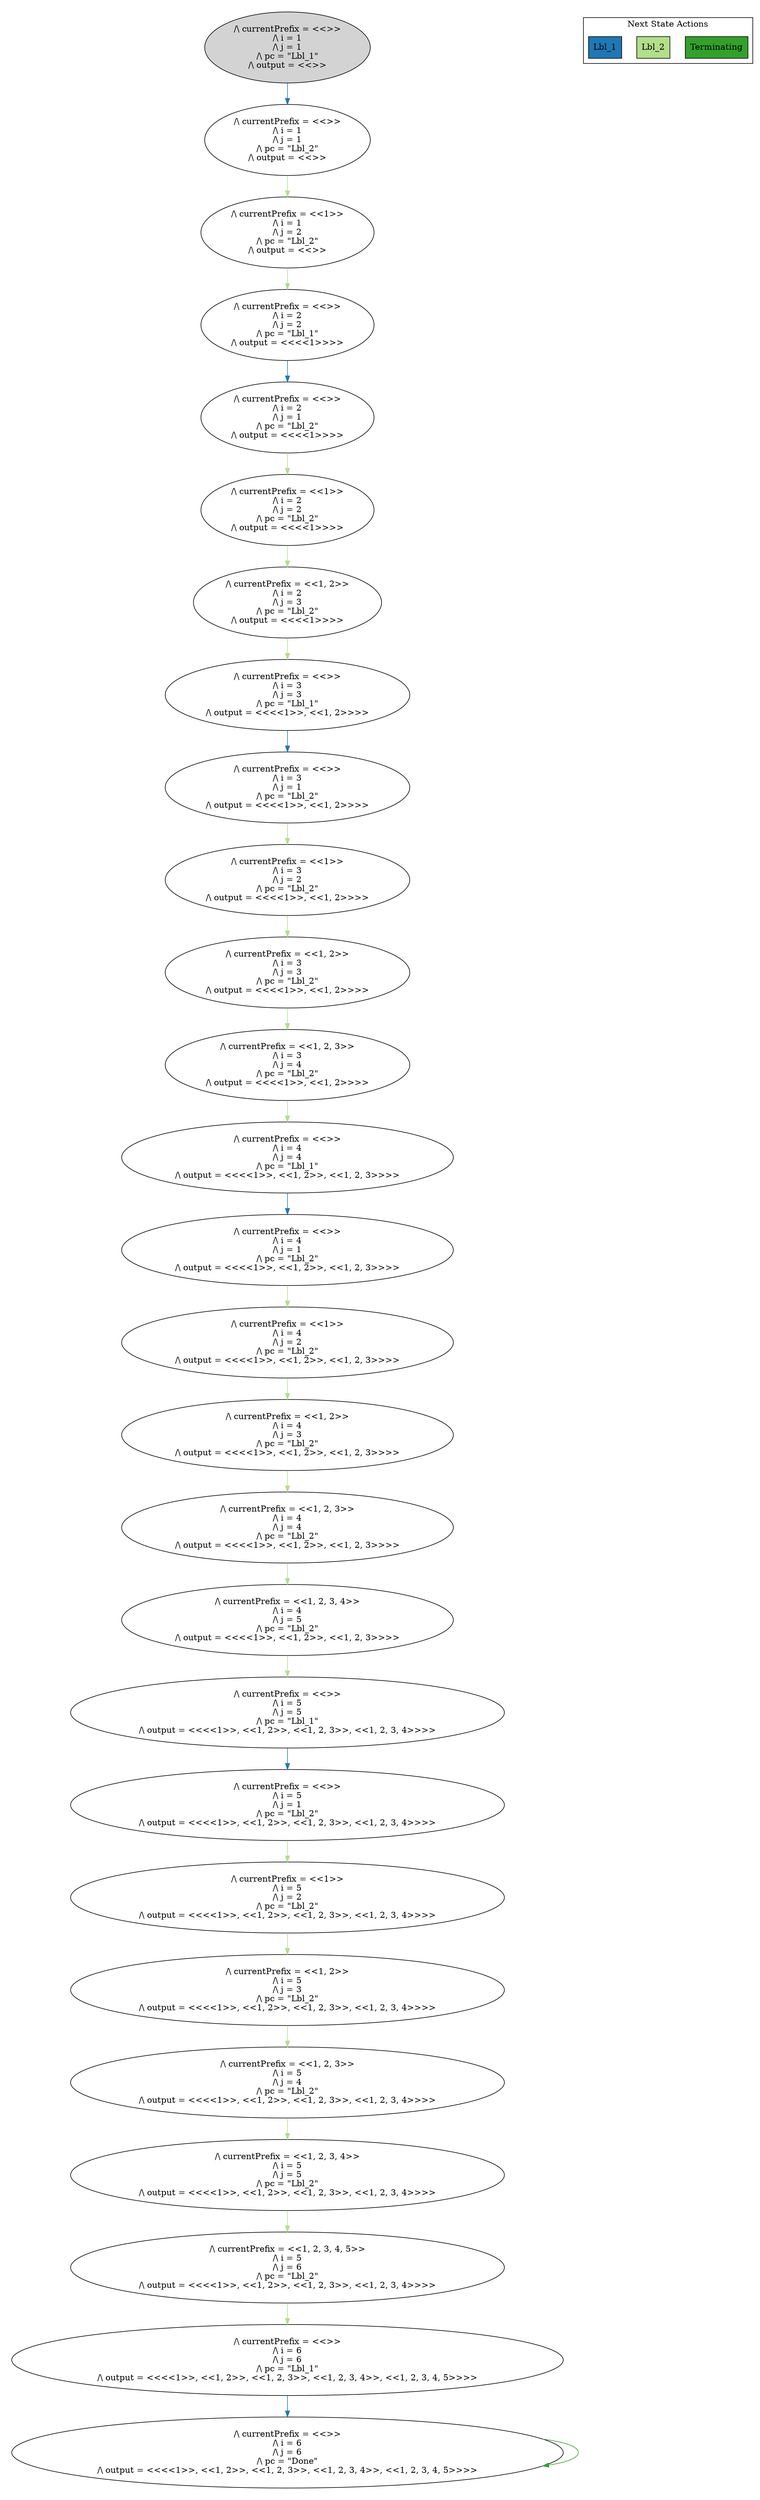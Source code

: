 strict digraph DiskGraph {
edge [colorscheme="paired12"]
nodesep=0.35;
subgraph cluster_graph {
color="white";
-4041233954685678074 [label="/\\ currentPrefix = <<>>\n/\\ i = 1\n/\\ j = 1\n/\\ pc = \"Lbl_1\"\n/\\ output = <<>>",style = filled]
-4041233954685678074 -> -5797618775337640871 [label="",color="2",fontcolor="2"];
-5797618775337640871 [label="/\\ currentPrefix = <<>>\n/\\ i = 1\n/\\ j = 1\n/\\ pc = \"Lbl_2\"\n/\\ output = <<>>"];
-5797618775337640871 -> -3721845063309918407 [label="",color="3",fontcolor="3"];
-3721845063309918407 [label="/\\ currentPrefix = <<1>>\n/\\ i = 1\n/\\ j = 2\n/\\ pc = \"Lbl_2\"\n/\\ output = <<>>"];
-3721845063309918407 -> -1927403415182800139 [label="",color="3",fontcolor="3"];
-1927403415182800139 [label="/\\ currentPrefix = <<>>\n/\\ i = 2\n/\\ j = 2\n/\\ pc = \"Lbl_1\"\n/\\ output = <<<<1>>>>"];
-1927403415182800139 -> -3804818557925451356 [label="",color="2",fontcolor="2"];
-3804818557925451356 [label="/\\ currentPrefix = <<>>\n/\\ i = 2\n/\\ j = 1\n/\\ pc = \"Lbl_2\"\n/\\ output = <<<<1>>>>"];
-3804818557925451356 -> 8241608180008718090 [label="",color="3",fontcolor="3"];
8241608180008718090 [label="/\\ currentPrefix = <<1>>\n/\\ i = 2\n/\\ j = 2\n/\\ pc = \"Lbl_2\"\n/\\ output = <<<<1>>>>"];
8241608180008718090 -> -7500246922902613186 [label="",color="3",fontcolor="3"];
-7500246922902613186 [label="/\\ currentPrefix = <<1, 2>>\n/\\ i = 2\n/\\ j = 3\n/\\ pc = \"Lbl_2\"\n/\\ output = <<<<1>>>>"];
-7500246922902613186 -> -554281770076850559 [label="",color="3",fontcolor="3"];
-554281770076850559 [label="/\\ currentPrefix = <<>>\n/\\ i = 3\n/\\ j = 3\n/\\ pc = \"Lbl_1\"\n/\\ output = <<<<1>>, <<1, 2>>>>"];
-554281770076850559 -> 5570057948365997676 [label="",color="2",fontcolor="2"];
5570057948365997676 [label="/\\ currentPrefix = <<>>\n/\\ i = 3\n/\\ j = 1\n/\\ pc = \"Lbl_2\"\n/\\ output = <<<<1>>, <<1, 2>>>>"];
5570057948365997676 -> -452699548554391629 [label="",color="3",fontcolor="3"];
-452699548554391629 [label="/\\ currentPrefix = <<1>>\n/\\ i = 3\n/\\ j = 2\n/\\ pc = \"Lbl_2\"\n/\\ output = <<<<1>>, <<1, 2>>>>"];
-452699548554391629 -> -2843252838821177396 [label="",color="3",fontcolor="3"];
-2843252838821177396 [label="/\\ currentPrefix = <<1, 2>>\n/\\ i = 3\n/\\ j = 3\n/\\ pc = \"Lbl_2\"\n/\\ output = <<<<1>>, <<1, 2>>>>"];
-2843252838821177396 -> 4427932264694331097 [label="",color="3",fontcolor="3"];
4427932264694331097 [label="/\\ currentPrefix = <<1, 2, 3>>\n/\\ i = 3\n/\\ j = 4\n/\\ pc = \"Lbl_2\"\n/\\ output = <<<<1>>, <<1, 2>>>>"];
4427932264694331097 -> 839233703407513039 [label="",color="3",fontcolor="3"];
839233703407513039 [label="/\\ currentPrefix = <<>>\n/\\ i = 4\n/\\ j = 4\n/\\ pc = \"Lbl_1\"\n/\\ output = <<<<1>>, <<1, 2>>, <<1, 2, 3>>>>"];
839233703407513039 -> 3602394952096077624 [label="",color="2",fontcolor="2"];
3602394952096077624 [label="/\\ currentPrefix = <<>>\n/\\ i = 4\n/\\ j = 1\n/\\ pc = \"Lbl_2\"\n/\\ output = <<<<1>>, <<1, 2>>, <<1, 2, 3>>>>"];
3602394952096077624 -> -1298006968662717522 [label="",color="3",fontcolor="3"];
-1298006968662717522 [label="/\\ currentPrefix = <<1>>\n/\\ i = 4\n/\\ j = 2\n/\\ pc = \"Lbl_2\"\n/\\ output = <<<<1>>, <<1, 2>>, <<1, 2, 3>>>>"];
-1298006968662717522 -> -5388263371072756182 [label="",color="3",fontcolor="3"];
-5388263371072756182 [label="/\\ currentPrefix = <<1, 2>>\n/\\ i = 4\n/\\ j = 3\n/\\ pc = \"Lbl_2\"\n/\\ output = <<<<1>>, <<1, 2>>, <<1, 2, 3>>>>"];
-5388263371072756182 -> -2449365930995179588 [label="",color="3",fontcolor="3"];
-2449365930995179588 [label="/\\ currentPrefix = <<1, 2, 3>>\n/\\ i = 4\n/\\ j = 4\n/\\ pc = \"Lbl_2\"\n/\\ output = <<<<1>>, <<1, 2>>, <<1, 2, 3>>>>"];
-2449365930995179588 -> 4160081882158138762 [label="",color="3",fontcolor="3"];
4160081882158138762 [label="/\\ currentPrefix = <<1, 2, 3, 4>>\n/\\ i = 4\n/\\ j = 5\n/\\ pc = \"Lbl_2\"\n/\\ output = <<<<1>>, <<1, 2>>, <<1, 2, 3>>>>"];
4160081882158138762 -> 5765641992615757961 [label="",color="3",fontcolor="3"];
5765641992615757961 [label="/\\ currentPrefix = <<>>\n/\\ i = 5\n/\\ j = 5\n/\\ pc = \"Lbl_1\"\n/\\ output = <<<<1>>, <<1, 2>>, <<1, 2, 3>>, <<1, 2, 3, 4>>>>"];
5765641992615757961 -> 5425472487749724141 [label="",color="2",fontcolor="2"];
5425472487749724141 [label="/\\ currentPrefix = <<>>\n/\\ i = 5\n/\\ j = 1\n/\\ pc = \"Lbl_2\"\n/\\ output = <<<<1>>, <<1, 2>>, <<1, 2, 3>>, <<1, 2, 3, 4>>>>"];
5425472487749724141 -> 2779752135695102380 [label="",color="3",fontcolor="3"];
2779752135695102380 [label="/\\ currentPrefix = <<1>>\n/\\ i = 5\n/\\ j = 2\n/\\ pc = \"Lbl_2\"\n/\\ output = <<<<1>>, <<1, 2>>, <<1, 2, 3>>, <<1, 2, 3, 4>>>>"];
2779752135695102380 -> 7425411485952524760 [label="",color="3",fontcolor="3"];
7425411485952524760 [label="/\\ currentPrefix = <<1, 2>>\n/\\ i = 5\n/\\ j = 3\n/\\ pc = \"Lbl_2\"\n/\\ output = <<<<1>>, <<1, 2>>, <<1, 2, 3>>, <<1, 2, 3, 4>>>>"];
7425411485952524760 -> 7746017337516276698 [label="",color="3",fontcolor="3"];
7746017337516276698 [label="/\\ currentPrefix = <<1, 2, 3>>\n/\\ i = 5\n/\\ j = 4\n/\\ pc = \"Lbl_2\"\n/\\ output = <<<<1>>, <<1, 2>>, <<1, 2, 3>>, <<1, 2, 3, 4>>>>"];
7746017337516276698 -> 5531908182639307378 [label="",color="3",fontcolor="3"];
5531908182639307378 [label="/\\ currentPrefix = <<1, 2, 3, 4>>\n/\\ i = 5\n/\\ j = 5\n/\\ pc = \"Lbl_2\"\n/\\ output = <<<<1>>, <<1, 2>>, <<1, 2, 3>>, <<1, 2, 3, 4>>>>"];
5531908182639307378 -> 897478352635251500 [label="",color="3",fontcolor="3"];
897478352635251500 [label="/\\ currentPrefix = <<1, 2, 3, 4, 5>>\n/\\ i = 5\n/\\ j = 6\n/\\ pc = \"Lbl_2\"\n/\\ output = <<<<1>>, <<1, 2>>, <<1, 2, 3>>, <<1, 2, 3, 4>>>>"];
897478352635251500 -> -8601460615595107869 [label="",color="3",fontcolor="3"];
-8601460615595107869 [label="/\\ currentPrefix = <<>>\n/\\ i = 6\n/\\ j = 6\n/\\ pc = \"Lbl_1\"\n/\\ output = <<<<1>>, <<1, 2>>, <<1, 2, 3>>, <<1, 2, 3, 4>>, <<1, 2, 3, 4, 5>>>>"];
-8601460615595107869 -> -1844667064266149399 [label="",color="2",fontcolor="2"];
-1844667064266149399 [label="/\\ currentPrefix = <<>>\n/\\ i = 6\n/\\ j = 6\n/\\ pc = \"Done\"\n/\\ output = <<<<1>>, <<1, 2>>, <<1, 2, 3>>, <<1, 2, 3, 4>>, <<1, 2, 3, 4, 5>>>>"];
-1844667064266149399 -> -1844667064266149399 [label="",color="4",fontcolor="4"];
{rank = same; -4041233954685678074;}
{rank = same; -5797618775337640871;}
{rank = same; -3721845063309918407;}
{rank = same; -1927403415182800139;}
{rank = same; -3804818557925451356;}
{rank = same; 8241608180008718090;}
{rank = same; -7500246922902613186;}
{rank = same; -554281770076850559;}
{rank = same; 5570057948365997676;}
{rank = same; -452699548554391629;}
{rank = same; -2843252838821177396;}
{rank = same; 4427932264694331097;}
{rank = same; 839233703407513039;}
{rank = same; 3602394952096077624;}
{rank = same; -1298006968662717522;}
{rank = same; -5388263371072756182;}
{rank = same; -2449365930995179588;}
{rank = same; 4160081882158138762;}
{rank = same; 5765641992615757961;}
{rank = same; 5425472487749724141;}
{rank = same; 2779752135695102380;}
{rank = same; 7425411485952524760;}
{rank = same; 7746017337516276698;}
{rank = same; 5531908182639307378;}
{rank = same; 897478352635251500;}
{rank = same; -8601460615595107869;}
{rank = same; -1844667064266149399;}
}
subgraph cluster_legend {graph[style=bold];label = "Next State Actions" style="solid"
node [ labeljust="l",colorscheme="paired12",style=filled,shape=record ]
Terminating [label="Terminating",fillcolor=4]
Lbl_2 [label="Lbl_2",fillcolor=3]
Lbl_1 [label="Lbl_1",fillcolor=2]
}}